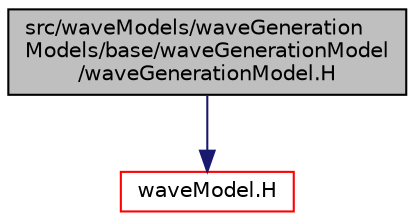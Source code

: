 digraph "src/waveModels/waveGenerationModels/base/waveGenerationModel/waveGenerationModel.H"
{
  bgcolor="transparent";
  edge [fontname="Helvetica",fontsize="10",labelfontname="Helvetica",labelfontsize="10"];
  node [fontname="Helvetica",fontsize="10",shape=record];
  Node1 [label="src/waveModels/waveGeneration\lModels/base/waveGenerationModel\l/waveGenerationModel.H",height=0.2,width=0.4,color="black", fillcolor="grey75", style="filled" fontcolor="black"];
  Node1 -> Node2 [color="midnightblue",fontsize="10",style="solid",fontname="Helvetica"];
  Node2 [label="waveModel.H",height=0.2,width=0.4,color="red",URL="$waveModel_8H.html"];
}
